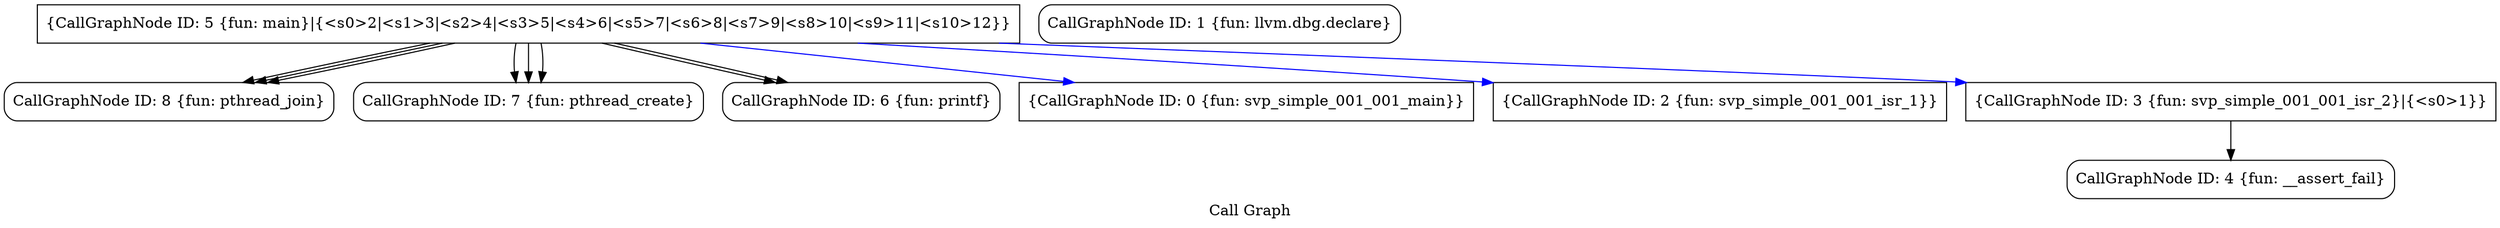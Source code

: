 digraph "Call Graph" {
	label="Call Graph";

	Node0x2872870 [shape=record,shape=Mrecord,label="{CallGraphNode ID: 8 \{fun: pthread_join\}}"];
	Node0x2872790 [shape=record,shape=Mrecord,label="{CallGraphNode ID: 7 \{fun: pthread_create\}}"];
	Node0x28726b0 [shape=record,shape=Mrecord,label="{CallGraphNode ID: 6 \{fun: printf\}}"];
	Node0x28725d0 [shape=record,shape=box,label="{CallGraphNode ID: 5 \{fun: main\}|{<s0>2|<s1>3|<s2>4|<s3>5|<s4>6|<s5>7|<s6>8|<s7>9|<s8>10|<s9>11|<s10>12}}"];
	Node0x28725d0:s0 -> Node0x28726b0[color=black];
	Node0x28725d0:s1 -> Node0x2872790[color=black];
	Node0x28725d0:s2 -> Node0x2872790[color=black];
	Node0x28725d0:s3 -> Node0x2872790[color=black];
	Node0x28725d0:s4 -> Node0x2872870[color=black];
	Node0x28725d0:s5 -> Node0x2872870[color=black];
	Node0x28725d0:s6 -> Node0x2872870[color=black];
	Node0x28725d0:s7 -> Node0x28726b0[color=black];
	Node0x28725d0:s8 -> Node0x28720c0[color=blue];
	Node0x28725d0:s9 -> Node0x2872330[color=blue];
	Node0x28725d0:s10 -> Node0x2872410[color=blue];
	Node0x28724f0 [shape=record,shape=Mrecord,label="{CallGraphNode ID: 4 \{fun: __assert_fail\}}"];
	Node0x2872410 [shape=record,shape=box,label="{CallGraphNode ID: 3 \{fun: svp_simple_001_001_isr_2\}|{<s0>1}}"];
	Node0x2872410:s0 -> Node0x28724f0[color=black];
	Node0x2872330 [shape=record,shape=box,label="{CallGraphNode ID: 2 \{fun: svp_simple_001_001_isr_1\}}"];
	Node0x2872250 [shape=record,shape=Mrecord,label="{CallGraphNode ID: 1 \{fun: llvm.dbg.declare\}}"];
	Node0x28720c0 [shape=record,shape=box,label="{CallGraphNode ID: 0 \{fun: svp_simple_001_001_main\}}"];
}
